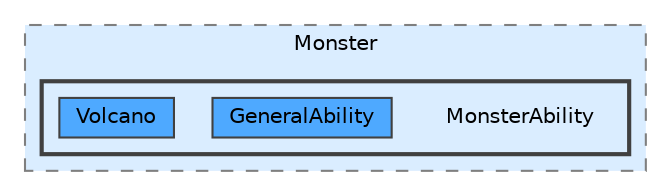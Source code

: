 digraph "Q:/IdleWave/Projet/Assets/Scripts/RogueGenesia/Survival/Monster/MonsterAbility"
{
 // LATEX_PDF_SIZE
  bgcolor="transparent";
  edge [fontname=Helvetica,fontsize=10,labelfontname=Helvetica,labelfontsize=10];
  node [fontname=Helvetica,fontsize=10,shape=box,height=0.2,width=0.4];
  compound=true
  subgraph clusterdir_ccbd096adcf674e78017a5a4f754a02b {
    graph [ bgcolor="#daedff", pencolor="grey50", label="Monster", fontname=Helvetica,fontsize=10 style="filled,dashed", URL="dir_ccbd096adcf674e78017a5a4f754a02b.html",tooltip=""]
  subgraph clusterdir_538f032d2ef2b6f8ce104697cb66795e {
    graph [ bgcolor="#daedff", pencolor="grey25", label="", fontname=Helvetica,fontsize=10 style="filled,bold", URL="dir_538f032d2ef2b6f8ce104697cb66795e.html",tooltip=""]
    dir_538f032d2ef2b6f8ce104697cb66795e [shape=plaintext, label="MonsterAbility"];
  dir_788c42c405973d98c2f3d37f79352838 [label="GeneralAbility", fillcolor="#4ea9ff", color="grey25", style="filled", URL="dir_788c42c405973d98c2f3d37f79352838.html",tooltip=""];
  dir_dd28549866d856cd7d5b0e71e1d43761 [label="Volcano", fillcolor="#4ea9ff", color="grey25", style="filled", URL="dir_dd28549866d856cd7d5b0e71e1d43761.html",tooltip=""];
  }
  }
}

